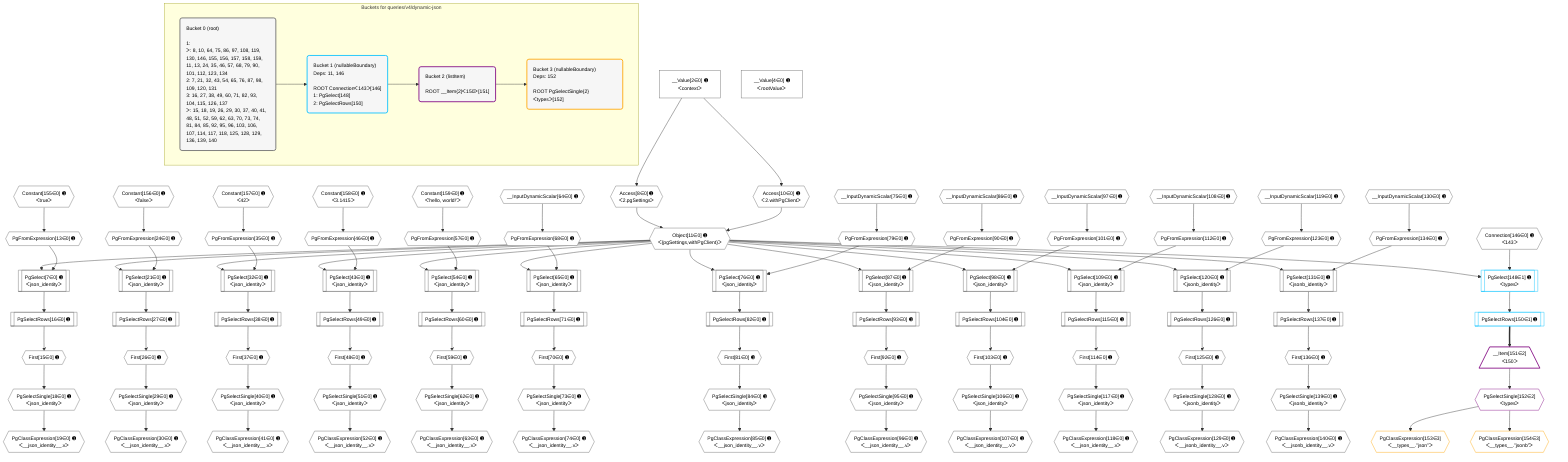 %%{init: {'themeVariables': { 'fontSize': '12px'}}}%%
graph TD
    classDef path fill:#eee,stroke:#000,color:#000
    classDef plan fill:#fff,stroke-width:1px,color:#000
    classDef itemplan fill:#fff,stroke-width:2px,color:#000
    classDef unbatchedplan fill:#dff,stroke-width:1px,color:#000
    classDef sideeffectplan fill:#fcc,stroke-width:2px,color:#000
    classDef bucket fill:#f6f6f6,color:#000,stroke-width:2px,text-align:left

    subgraph "Buckets for queries/v4/dynamic-json"
    Bucket0("Bucket 0 (root)<br /><br />1: <br />ᐳ: 8, 10, 64, 75, 86, 97, 108, 119, 130, 146, 155, 156, 157, 158, 159, 11, 13, 24, 35, 46, 57, 68, 79, 90, 101, 112, 123, 134<br />2: 7, 21, 32, 43, 54, 65, 76, 87, 98, 109, 120, 131<br />3: 16, 27, 38, 49, 60, 71, 82, 93, 104, 115, 126, 137<br />ᐳ: 15, 18, 19, 26, 29, 30, 37, 40, 41, 48, 51, 52, 59, 62, 63, 70, 73, 74, 81, 84, 85, 92, 95, 96, 103, 106, 107, 114, 117, 118, 125, 128, 129, 136, 139, 140"):::bucket
    Bucket1("Bucket 1 (nullableBoundary)<br />Deps: 11, 146<br /><br />ROOT Connectionᐸ143ᐳ[146]<br />1: PgSelect[148]<br />2: PgSelectRows[150]"):::bucket
    Bucket2("Bucket 2 (listItem)<br /><br />ROOT __Item{2}ᐸ150ᐳ[151]"):::bucket
    Bucket3("Bucket 3 (nullableBoundary)<br />Deps: 152<br /><br />ROOT PgSelectSingle{2}ᐸtypesᐳ[152]"):::bucket
    end
    Bucket0 --> Bucket1
    Bucket1 --> Bucket2
    Bucket2 --> Bucket3

    %% plan dependencies
    PgSelect7[["PgSelect[7∈0] ➊<br />ᐸjson_identityᐳ"]]:::plan
    Object11{{"Object[11∈0] ➊<br />ᐸ{pgSettings,withPgClient}ᐳ"}}:::plan
    PgFromExpression13{{"PgFromExpression[13∈0] ➊"}}:::plan
    Object11 & PgFromExpression13 --> PgSelect7
    Access8{{"Access[8∈0] ➊<br />ᐸ2.pgSettingsᐳ"}}:::plan
    Access10{{"Access[10∈0] ➊<br />ᐸ2.withPgClientᐳ"}}:::plan
    Access8 & Access10 --> Object11
    PgSelect21[["PgSelect[21∈0] ➊<br />ᐸjson_identityᐳ"]]:::plan
    PgFromExpression24{{"PgFromExpression[24∈0] ➊"}}:::plan
    Object11 & PgFromExpression24 --> PgSelect21
    PgSelect32[["PgSelect[32∈0] ➊<br />ᐸjson_identityᐳ"]]:::plan
    PgFromExpression35{{"PgFromExpression[35∈0] ➊"}}:::plan
    Object11 & PgFromExpression35 --> PgSelect32
    PgSelect43[["PgSelect[43∈0] ➊<br />ᐸjson_identityᐳ"]]:::plan
    PgFromExpression46{{"PgFromExpression[46∈0] ➊"}}:::plan
    Object11 & PgFromExpression46 --> PgSelect43
    PgSelect54[["PgSelect[54∈0] ➊<br />ᐸjson_identityᐳ"]]:::plan
    PgFromExpression57{{"PgFromExpression[57∈0] ➊"}}:::plan
    Object11 & PgFromExpression57 --> PgSelect54
    PgSelect65[["PgSelect[65∈0] ➊<br />ᐸjson_identityᐳ"]]:::plan
    PgFromExpression68{{"PgFromExpression[68∈0] ➊"}}:::plan
    Object11 & PgFromExpression68 --> PgSelect65
    PgSelect76[["PgSelect[76∈0] ➊<br />ᐸjson_identityᐳ"]]:::plan
    PgFromExpression79{{"PgFromExpression[79∈0] ➊"}}:::plan
    Object11 & PgFromExpression79 --> PgSelect76
    PgSelect87[["PgSelect[87∈0] ➊<br />ᐸjson_identityᐳ"]]:::plan
    PgFromExpression90{{"PgFromExpression[90∈0] ➊"}}:::plan
    Object11 & PgFromExpression90 --> PgSelect87
    PgSelect98[["PgSelect[98∈0] ➊<br />ᐸjson_identityᐳ"]]:::plan
    PgFromExpression101{{"PgFromExpression[101∈0] ➊"}}:::plan
    Object11 & PgFromExpression101 --> PgSelect98
    PgSelect109[["PgSelect[109∈0] ➊<br />ᐸjson_identityᐳ"]]:::plan
    PgFromExpression112{{"PgFromExpression[112∈0] ➊"}}:::plan
    Object11 & PgFromExpression112 --> PgSelect109
    PgSelect120[["PgSelect[120∈0] ➊<br />ᐸjsonb_identityᐳ"]]:::plan
    PgFromExpression123{{"PgFromExpression[123∈0] ➊"}}:::plan
    Object11 & PgFromExpression123 --> PgSelect120
    PgSelect131[["PgSelect[131∈0] ➊<br />ᐸjsonb_identityᐳ"]]:::plan
    PgFromExpression134{{"PgFromExpression[134∈0] ➊"}}:::plan
    Object11 & PgFromExpression134 --> PgSelect131
    __Value2["__Value[2∈0] ➊<br />ᐸcontextᐳ"]:::plan
    __Value2 --> Access8
    __Value2 --> Access10
    Constant155{{"Constant[155∈0] ➊<br />ᐸtrueᐳ"}}:::plan
    Constant155 --> PgFromExpression13
    First15{{"First[15∈0] ➊"}}:::plan
    PgSelectRows16[["PgSelectRows[16∈0] ➊"]]:::plan
    PgSelectRows16 --> First15
    PgSelect7 --> PgSelectRows16
    PgSelectSingle18{{"PgSelectSingle[18∈0] ➊<br />ᐸjson_identityᐳ"}}:::plan
    First15 --> PgSelectSingle18
    PgClassExpression19{{"PgClassExpression[19∈0] ➊<br />ᐸ__json_identity__.vᐳ"}}:::plan
    PgSelectSingle18 --> PgClassExpression19
    Constant156{{"Constant[156∈0] ➊<br />ᐸfalseᐳ"}}:::plan
    Constant156 --> PgFromExpression24
    First26{{"First[26∈0] ➊"}}:::plan
    PgSelectRows27[["PgSelectRows[27∈0] ➊"]]:::plan
    PgSelectRows27 --> First26
    PgSelect21 --> PgSelectRows27
    PgSelectSingle29{{"PgSelectSingle[29∈0] ➊<br />ᐸjson_identityᐳ"}}:::plan
    First26 --> PgSelectSingle29
    PgClassExpression30{{"PgClassExpression[30∈0] ➊<br />ᐸ__json_identity__.vᐳ"}}:::plan
    PgSelectSingle29 --> PgClassExpression30
    Constant157{{"Constant[157∈0] ➊<br />ᐸ42ᐳ"}}:::plan
    Constant157 --> PgFromExpression35
    First37{{"First[37∈0] ➊"}}:::plan
    PgSelectRows38[["PgSelectRows[38∈0] ➊"]]:::plan
    PgSelectRows38 --> First37
    PgSelect32 --> PgSelectRows38
    PgSelectSingle40{{"PgSelectSingle[40∈0] ➊<br />ᐸjson_identityᐳ"}}:::plan
    First37 --> PgSelectSingle40
    PgClassExpression41{{"PgClassExpression[41∈0] ➊<br />ᐸ__json_identity__.vᐳ"}}:::plan
    PgSelectSingle40 --> PgClassExpression41
    Constant158{{"Constant[158∈0] ➊<br />ᐸ3.1415ᐳ"}}:::plan
    Constant158 --> PgFromExpression46
    First48{{"First[48∈0] ➊"}}:::plan
    PgSelectRows49[["PgSelectRows[49∈0] ➊"]]:::plan
    PgSelectRows49 --> First48
    PgSelect43 --> PgSelectRows49
    PgSelectSingle51{{"PgSelectSingle[51∈0] ➊<br />ᐸjson_identityᐳ"}}:::plan
    First48 --> PgSelectSingle51
    PgClassExpression52{{"PgClassExpression[52∈0] ➊<br />ᐸ__json_identity__.vᐳ"}}:::plan
    PgSelectSingle51 --> PgClassExpression52
    Constant159{{"Constant[159∈0] ➊<br />ᐸ'hello, world!'ᐳ"}}:::plan
    Constant159 --> PgFromExpression57
    First59{{"First[59∈0] ➊"}}:::plan
    PgSelectRows60[["PgSelectRows[60∈0] ➊"]]:::plan
    PgSelectRows60 --> First59
    PgSelect54 --> PgSelectRows60
    PgSelectSingle62{{"PgSelectSingle[62∈0] ➊<br />ᐸjson_identityᐳ"}}:::plan
    First59 --> PgSelectSingle62
    PgClassExpression63{{"PgClassExpression[63∈0] ➊<br />ᐸ__json_identity__.vᐳ"}}:::plan
    PgSelectSingle62 --> PgClassExpression63
    __InputDynamicScalar64{{"__InputDynamicScalar[64∈0] ➊"}}:::plan
    __InputDynamicScalar64 --> PgFromExpression68
    First70{{"First[70∈0] ➊"}}:::plan
    PgSelectRows71[["PgSelectRows[71∈0] ➊"]]:::plan
    PgSelectRows71 --> First70
    PgSelect65 --> PgSelectRows71
    PgSelectSingle73{{"PgSelectSingle[73∈0] ➊<br />ᐸjson_identityᐳ"}}:::plan
    First70 --> PgSelectSingle73
    PgClassExpression74{{"PgClassExpression[74∈0] ➊<br />ᐸ__json_identity__.vᐳ"}}:::plan
    PgSelectSingle73 --> PgClassExpression74
    __InputDynamicScalar75{{"__InputDynamicScalar[75∈0] ➊"}}:::plan
    __InputDynamicScalar75 --> PgFromExpression79
    First81{{"First[81∈0] ➊"}}:::plan
    PgSelectRows82[["PgSelectRows[82∈0] ➊"]]:::plan
    PgSelectRows82 --> First81
    PgSelect76 --> PgSelectRows82
    PgSelectSingle84{{"PgSelectSingle[84∈0] ➊<br />ᐸjson_identityᐳ"}}:::plan
    First81 --> PgSelectSingle84
    PgClassExpression85{{"PgClassExpression[85∈0] ➊<br />ᐸ__json_identity__.vᐳ"}}:::plan
    PgSelectSingle84 --> PgClassExpression85
    __InputDynamicScalar86{{"__InputDynamicScalar[86∈0] ➊"}}:::plan
    __InputDynamicScalar86 --> PgFromExpression90
    First92{{"First[92∈0] ➊"}}:::plan
    PgSelectRows93[["PgSelectRows[93∈0] ➊"]]:::plan
    PgSelectRows93 --> First92
    PgSelect87 --> PgSelectRows93
    PgSelectSingle95{{"PgSelectSingle[95∈0] ➊<br />ᐸjson_identityᐳ"}}:::plan
    First92 --> PgSelectSingle95
    PgClassExpression96{{"PgClassExpression[96∈0] ➊<br />ᐸ__json_identity__.vᐳ"}}:::plan
    PgSelectSingle95 --> PgClassExpression96
    __InputDynamicScalar97{{"__InputDynamicScalar[97∈0] ➊"}}:::plan
    __InputDynamicScalar97 --> PgFromExpression101
    First103{{"First[103∈0] ➊"}}:::plan
    PgSelectRows104[["PgSelectRows[104∈0] ➊"]]:::plan
    PgSelectRows104 --> First103
    PgSelect98 --> PgSelectRows104
    PgSelectSingle106{{"PgSelectSingle[106∈0] ➊<br />ᐸjson_identityᐳ"}}:::plan
    First103 --> PgSelectSingle106
    PgClassExpression107{{"PgClassExpression[107∈0] ➊<br />ᐸ__json_identity__.vᐳ"}}:::plan
    PgSelectSingle106 --> PgClassExpression107
    __InputDynamicScalar108{{"__InputDynamicScalar[108∈0] ➊"}}:::plan
    __InputDynamicScalar108 --> PgFromExpression112
    First114{{"First[114∈0] ➊"}}:::plan
    PgSelectRows115[["PgSelectRows[115∈0] ➊"]]:::plan
    PgSelectRows115 --> First114
    PgSelect109 --> PgSelectRows115
    PgSelectSingle117{{"PgSelectSingle[117∈0] ➊<br />ᐸjson_identityᐳ"}}:::plan
    First114 --> PgSelectSingle117
    PgClassExpression118{{"PgClassExpression[118∈0] ➊<br />ᐸ__json_identity__.vᐳ"}}:::plan
    PgSelectSingle117 --> PgClassExpression118
    __InputDynamicScalar119{{"__InputDynamicScalar[119∈0] ➊"}}:::plan
    __InputDynamicScalar119 --> PgFromExpression123
    First125{{"First[125∈0] ➊"}}:::plan
    PgSelectRows126[["PgSelectRows[126∈0] ➊"]]:::plan
    PgSelectRows126 --> First125
    PgSelect120 --> PgSelectRows126
    PgSelectSingle128{{"PgSelectSingle[128∈0] ➊<br />ᐸjsonb_identityᐳ"}}:::plan
    First125 --> PgSelectSingle128
    PgClassExpression129{{"PgClassExpression[129∈0] ➊<br />ᐸ__jsonb_identity__.vᐳ"}}:::plan
    PgSelectSingle128 --> PgClassExpression129
    __InputDynamicScalar130{{"__InputDynamicScalar[130∈0] ➊"}}:::plan
    __InputDynamicScalar130 --> PgFromExpression134
    First136{{"First[136∈0] ➊"}}:::plan
    PgSelectRows137[["PgSelectRows[137∈0] ➊"]]:::plan
    PgSelectRows137 --> First136
    PgSelect131 --> PgSelectRows137
    PgSelectSingle139{{"PgSelectSingle[139∈0] ➊<br />ᐸjsonb_identityᐳ"}}:::plan
    First136 --> PgSelectSingle139
    PgClassExpression140{{"PgClassExpression[140∈0] ➊<br />ᐸ__jsonb_identity__.vᐳ"}}:::plan
    PgSelectSingle139 --> PgClassExpression140
    __Value4["__Value[4∈0] ➊<br />ᐸrootValueᐳ"]:::plan
    Connection146{{"Connection[146∈0] ➊<br />ᐸ143ᐳ"}}:::plan
    PgSelect148[["PgSelect[148∈1] ➊<br />ᐸtypesᐳ"]]:::plan
    Object11 & Connection146 --> PgSelect148
    PgSelectRows150[["PgSelectRows[150∈1] ➊"]]:::plan
    PgSelect148 --> PgSelectRows150
    __Item151[/"__Item[151∈2]<br />ᐸ150ᐳ"\]:::itemplan
    PgSelectRows150 ==> __Item151
    PgSelectSingle152{{"PgSelectSingle[152∈2]<br />ᐸtypesᐳ"}}:::plan
    __Item151 --> PgSelectSingle152
    PgClassExpression153{{"PgClassExpression[153∈3]<br />ᐸ__types__.”json”ᐳ"}}:::plan
    PgSelectSingle152 --> PgClassExpression153
    PgClassExpression154{{"PgClassExpression[154∈3]<br />ᐸ__types__.”jsonb”ᐳ"}}:::plan
    PgSelectSingle152 --> PgClassExpression154

    %% define steps
    classDef bucket0 stroke:#696969
    class Bucket0,__Value2,__Value4,PgSelect7,Access8,Access10,Object11,PgFromExpression13,First15,PgSelectRows16,PgSelectSingle18,PgClassExpression19,PgSelect21,PgFromExpression24,First26,PgSelectRows27,PgSelectSingle29,PgClassExpression30,PgSelect32,PgFromExpression35,First37,PgSelectRows38,PgSelectSingle40,PgClassExpression41,PgSelect43,PgFromExpression46,First48,PgSelectRows49,PgSelectSingle51,PgClassExpression52,PgSelect54,PgFromExpression57,First59,PgSelectRows60,PgSelectSingle62,PgClassExpression63,__InputDynamicScalar64,PgSelect65,PgFromExpression68,First70,PgSelectRows71,PgSelectSingle73,PgClassExpression74,__InputDynamicScalar75,PgSelect76,PgFromExpression79,First81,PgSelectRows82,PgSelectSingle84,PgClassExpression85,__InputDynamicScalar86,PgSelect87,PgFromExpression90,First92,PgSelectRows93,PgSelectSingle95,PgClassExpression96,__InputDynamicScalar97,PgSelect98,PgFromExpression101,First103,PgSelectRows104,PgSelectSingle106,PgClassExpression107,__InputDynamicScalar108,PgSelect109,PgFromExpression112,First114,PgSelectRows115,PgSelectSingle117,PgClassExpression118,__InputDynamicScalar119,PgSelect120,PgFromExpression123,First125,PgSelectRows126,PgSelectSingle128,PgClassExpression129,__InputDynamicScalar130,PgSelect131,PgFromExpression134,First136,PgSelectRows137,PgSelectSingle139,PgClassExpression140,Connection146,Constant155,Constant156,Constant157,Constant158,Constant159 bucket0
    classDef bucket1 stroke:#00bfff
    class Bucket1,PgSelect148,PgSelectRows150 bucket1
    classDef bucket2 stroke:#7f007f
    class Bucket2,__Item151,PgSelectSingle152 bucket2
    classDef bucket3 stroke:#ffa500
    class Bucket3,PgClassExpression153,PgClassExpression154 bucket3